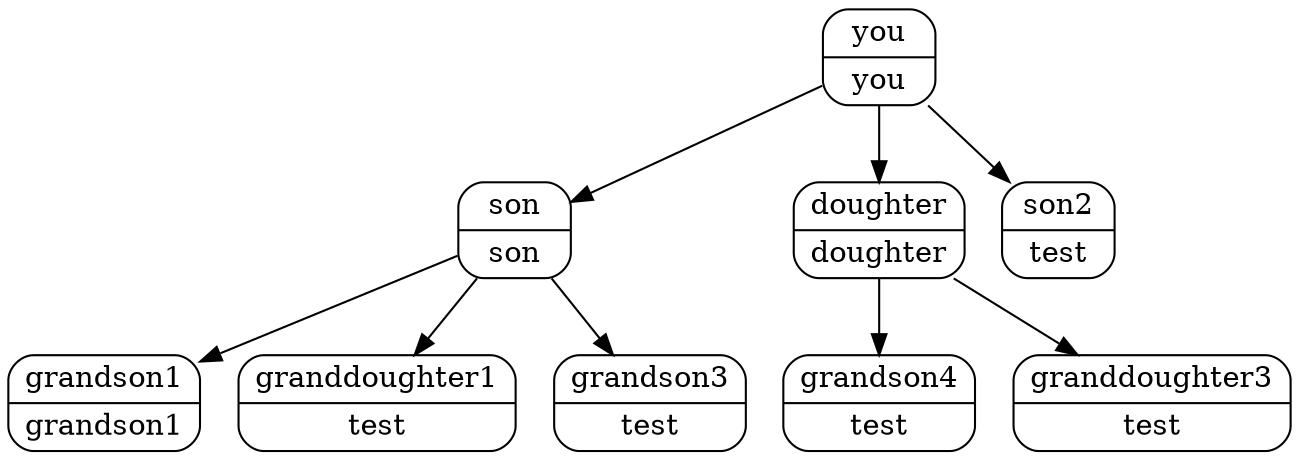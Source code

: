 digraph G {
  you[shape="Mrecord",label="{you | you}"];
  son[shape="Mrecord",label="{son | son}"];
  grandson1[shape="Mrecord",label="{grandson1 | grandson1}"];
  granddoughter1[shape="Mrecord",label="{granddoughter1 | test}"];
  grandson3[shape="Mrecord",label="{grandson3 | test}"];
  doughter[shape="Mrecord",label="{doughter | doughter}"];
  grandson4[shape="Mrecord",label="{grandson4 | test}"];
  granddoughter3[shape="Mrecord",label="{granddoughter3 | test}"];
  son2[shape="Mrecord",label="{son2 | test}"];
  you -> son;
  son -> grandson1;
  son -> granddoughter1;
  son -> grandson3;
  you -> doughter;
  doughter -> grandson4;
  doughter -> granddoughter3;
  you -> son2;
}
